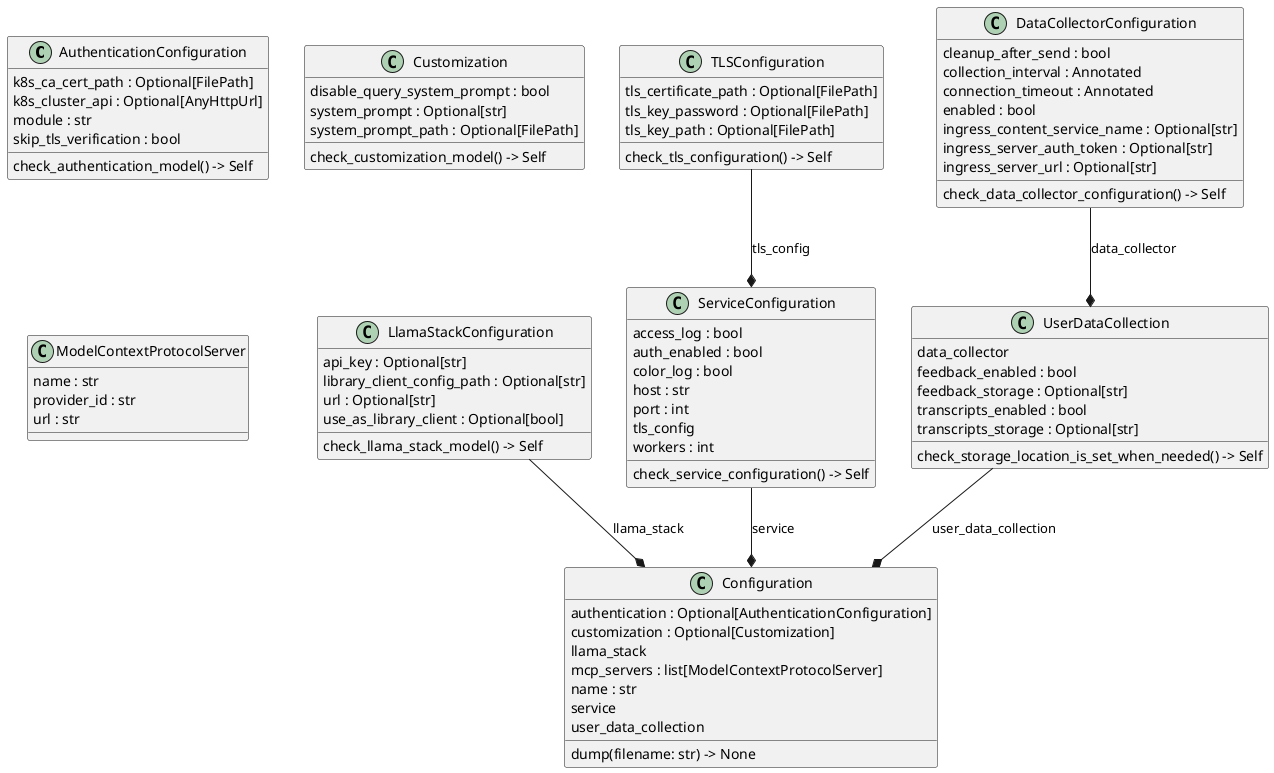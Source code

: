 @startuml classes
set namespaceSeparator none
class "AuthenticationConfiguration" as src.models.config.AuthenticationConfiguration {
  k8s_ca_cert_path : Optional[FilePath]
  k8s_cluster_api : Optional[AnyHttpUrl]
  module : str
  skip_tls_verification : bool
  check_authentication_model() -> Self
}
class "Configuration" as src.models.config.Configuration {
  authentication : Optional[AuthenticationConfiguration]
  customization : Optional[Customization]
  llama_stack
  mcp_servers : list[ModelContextProtocolServer]
  name : str
  service
  user_data_collection
  dump(filename: str) -> None
}
class "Customization" as src.models.config.Customization {
  disable_query_system_prompt : bool
  system_prompt : Optional[str]
  system_prompt_path : Optional[FilePath]
  check_customization_model() -> Self
}
class "DataCollectorConfiguration" as src.models.config.DataCollectorConfiguration {
  cleanup_after_send : bool
  collection_interval : Annotated
  connection_timeout : Annotated
  enabled : bool
  ingress_content_service_name : Optional[str]
  ingress_server_auth_token : Optional[str]
  ingress_server_url : Optional[str]
  check_data_collector_configuration() -> Self
}
class "LlamaStackConfiguration" as src.models.config.LlamaStackConfiguration {
  api_key : Optional[str]
  library_client_config_path : Optional[str]
  url : Optional[str]
  use_as_library_client : Optional[bool]
  check_llama_stack_model() -> Self
}
class "ModelContextProtocolServer" as src.models.config.ModelContextProtocolServer {
  name : str
  provider_id : str
  url : str
}
class "ServiceConfiguration" as src.models.config.ServiceConfiguration {
  access_log : bool
  auth_enabled : bool
  color_log : bool
  host : str
  port : int
  tls_config
  workers : int
  check_service_configuration() -> Self
}
class "TLSConfiguration" as src.models.config.TLSConfiguration {
  tls_certificate_path : Optional[FilePath]
  tls_key_password : Optional[FilePath]
  tls_key_path : Optional[FilePath]
  check_tls_configuration() -> Self
}
class "UserDataCollection" as src.models.config.UserDataCollection {
  data_collector
  feedback_enabled : bool
  feedback_storage : Optional[str]
  transcripts_enabled : bool
  transcripts_storage : Optional[str]
  check_storage_location_is_set_when_needed() -> Self
}
src.models.config.DataCollectorConfiguration --* src.models.config.UserDataCollection : data_collector
src.models.config.LlamaStackConfiguration --* src.models.config.Configuration : llama_stack
src.models.config.ServiceConfiguration --* src.models.config.Configuration : service
src.models.config.TLSConfiguration --* src.models.config.ServiceConfiguration : tls_config
src.models.config.UserDataCollection --* src.models.config.Configuration : user_data_collection
@enduml
